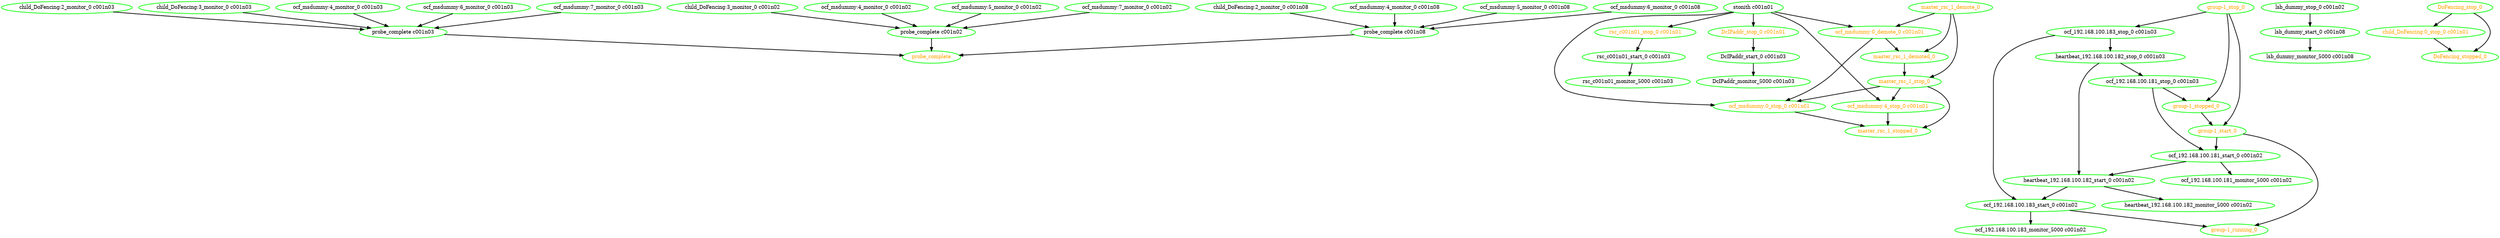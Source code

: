 digraph "g" {
	size = "30,30"
"probe_complete" [ style=bold color="green" fontcolor="orange" ]
"probe_complete c001n03" [ style=bold color="green" fontcolor="black" ]
"child_DoFencing:2_monitor_0 c001n03" [ style=bold color="green" fontcolor="black" ]
"child_DoFencing:3_monitor_0 c001n03" [ style=bold color="green" fontcolor="black" ]
"ocf_msdummy:4_monitor_0 c001n03" [ style=bold color="green" fontcolor="black" ]
"ocf_msdummy:6_monitor_0 c001n03" [ style=bold color="green" fontcolor="black" ]
"ocf_msdummy:7_monitor_0 c001n03" [ style=bold color="green" fontcolor="black" ]
"probe_complete c001n02" [ style=bold color="green" fontcolor="black" ]
"child_DoFencing:3_monitor_0 c001n02" [ style=bold color="green" fontcolor="black" ]
"ocf_msdummy:4_monitor_0 c001n02" [ style=bold color="green" fontcolor="black" ]
"ocf_msdummy:5_monitor_0 c001n02" [ style=bold color="green" fontcolor="black" ]
"ocf_msdummy:7_monitor_0 c001n02" [ style=bold color="green" fontcolor="black" ]
"probe_complete c001n08" [ style=bold color="green" fontcolor="black" ]
"child_DoFencing:2_monitor_0 c001n08" [ style=bold color="green" fontcolor="black" ]
"ocf_msdummy:4_monitor_0 c001n08" [ style=bold color="green" fontcolor="black" ]
"ocf_msdummy:5_monitor_0 c001n08" [ style=bold color="green" fontcolor="black" ]
"ocf_msdummy:6_monitor_0 c001n08" [ style=bold color="green" fontcolor="black" ]
"DcIPaddr_stop_0 c001n01" [ style=bold color="green" fontcolor="orange" ]
"DcIPaddr_start_0 c001n03" [ style=bold color="green" fontcolor="black" ]
"DcIPaddr_monitor_5000 c001n03" [ style=bold color="green" fontcolor="black" ]
"ocf_192.168.100.181_stop_0 c001n03" [ style=bold color="green" fontcolor="black" ]
"ocf_192.168.100.181_start_0 c001n02" [ style=bold color="green" fontcolor="black" ]
"ocf_192.168.100.181_monitor_5000 c001n02" [ style=bold color="green" fontcolor="black" ]
"heartbeat_192.168.100.182_stop_0 c001n03" [ style=bold color="green" fontcolor="black" ]
"heartbeat_192.168.100.182_start_0 c001n02" [ style=bold color="green" fontcolor="black" ]
"heartbeat_192.168.100.182_monitor_5000 c001n02" [ style=bold color="green" fontcolor="black" ]
"ocf_192.168.100.183_stop_0 c001n03" [ style=bold color="green" fontcolor="black" ]
"ocf_192.168.100.183_start_0 c001n02" [ style=bold color="green" fontcolor="black" ]
"ocf_192.168.100.183_monitor_5000 c001n02" [ style=bold color="green" fontcolor="black" ]
"group-1_start_0" [ style=bold color="green" fontcolor="orange" ]
"group-1_running_0" [ style=bold color="green" fontcolor="orange" ]
"group-1_stop_0" [ style=bold color="green" fontcolor="orange" ]
"group-1_stopped_0" [ style=bold color="green" fontcolor="orange" ]
"lsb_dummy_stop_0 c001n02" [ style=bold color="green" fontcolor="black" ]
"lsb_dummy_start_0 c001n08" [ style=bold color="green" fontcolor="black" ]
"lsb_dummy_monitor_5000 c001n08" [ style=bold color="green" fontcolor="black" ]
"rsc_c001n01_stop_0 c001n01" [ style=bold color="green" fontcolor="orange" ]
"rsc_c001n01_start_0 c001n03" [ style=bold color="green" fontcolor="black" ]
"rsc_c001n01_monitor_5000 c001n03" [ style=bold color="green" fontcolor="black" ]
"child_DoFencing:0_stop_0 c001n01" [ style=bold color="green" fontcolor="orange" ]
"DoFencing_stop_0" [ style=bold color="green" fontcolor="orange" ]
"DoFencing_stopped_0" [ style=bold color="green" fontcolor="orange" ]
"ocf_msdummy:0_demote_0 c001n01" [ style=bold color="green" fontcolor="orange" ]
"ocf_msdummy:0_stop_0 c001n01" [ style=bold color="green" fontcolor="orange" ]
"ocf_msdummy:4_stop_0 c001n01" [ style=bold color="green" fontcolor="orange" ]
"master_rsc_1_stop_0" [ style=bold color="green" fontcolor="orange" ]
"master_rsc_1_stopped_0" [ style=bold color="green" fontcolor="orange" ]
"master_rsc_1_demote_0" [ style=bold color="green" fontcolor="orange" ]
"master_rsc_1_demoted_0" [ style=bold color="green" fontcolor="orange" ]
"stonith c001n01" [ style=bold color="green" fontcolor="black" ]
"probe_complete c001n03" -> "probe_complete" [ style = bold]
"probe_complete c001n02" -> "probe_complete" [ style = bold]
"probe_complete c001n08" -> "probe_complete" [ style = bold]
"child_DoFencing:2_monitor_0 c001n03" -> "probe_complete c001n03" [ style = bold]
"child_DoFencing:3_monitor_0 c001n03" -> "probe_complete c001n03" [ style = bold]
"ocf_msdummy:4_monitor_0 c001n03" -> "probe_complete c001n03" [ style = bold]
"ocf_msdummy:6_monitor_0 c001n03" -> "probe_complete c001n03" [ style = bold]
"ocf_msdummy:7_monitor_0 c001n03" -> "probe_complete c001n03" [ style = bold]
"child_DoFencing:3_monitor_0 c001n02" -> "probe_complete c001n02" [ style = bold]
"ocf_msdummy:4_monitor_0 c001n02" -> "probe_complete c001n02" [ style = bold]
"ocf_msdummy:5_monitor_0 c001n02" -> "probe_complete c001n02" [ style = bold]
"ocf_msdummy:7_monitor_0 c001n02" -> "probe_complete c001n02" [ style = bold]
"child_DoFencing:2_monitor_0 c001n08" -> "probe_complete c001n08" [ style = bold]
"ocf_msdummy:4_monitor_0 c001n08" -> "probe_complete c001n08" [ style = bold]
"ocf_msdummy:5_monitor_0 c001n08" -> "probe_complete c001n08" [ style = bold]
"ocf_msdummy:6_monitor_0 c001n08" -> "probe_complete c001n08" [ style = bold]
"stonith c001n01" -> "DcIPaddr_stop_0 c001n01" [ style = bold]
"DcIPaddr_stop_0 c001n01" -> "DcIPaddr_start_0 c001n03" [ style = bold]
"DcIPaddr_start_0 c001n03" -> "DcIPaddr_monitor_5000 c001n03" [ style = bold]
"heartbeat_192.168.100.182_stop_0 c001n03" -> "ocf_192.168.100.181_stop_0 c001n03" [ style = bold]
"ocf_192.168.100.181_stop_0 c001n03" -> "ocf_192.168.100.181_start_0 c001n02" [ style = bold]
"group-1_start_0" -> "ocf_192.168.100.181_start_0 c001n02" [ style = bold]
"ocf_192.168.100.181_start_0 c001n02" -> "ocf_192.168.100.181_monitor_5000 c001n02" [ style = bold]
"ocf_192.168.100.183_stop_0 c001n03" -> "heartbeat_192.168.100.182_stop_0 c001n03" [ style = bold]
"ocf_192.168.100.181_start_0 c001n02" -> "heartbeat_192.168.100.182_start_0 c001n02" [ style = bold]
"heartbeat_192.168.100.182_stop_0 c001n03" -> "heartbeat_192.168.100.182_start_0 c001n02" [ style = bold]
"heartbeat_192.168.100.182_start_0 c001n02" -> "heartbeat_192.168.100.182_monitor_5000 c001n02" [ style = bold]
"group-1_stop_0" -> "ocf_192.168.100.183_stop_0 c001n03" [ style = bold]
"heartbeat_192.168.100.182_start_0 c001n02" -> "ocf_192.168.100.183_start_0 c001n02" [ style = bold]
"ocf_192.168.100.183_stop_0 c001n03" -> "ocf_192.168.100.183_start_0 c001n02" [ style = bold]
"ocf_192.168.100.183_start_0 c001n02" -> "ocf_192.168.100.183_monitor_5000 c001n02" [ style = bold]
"group-1_stop_0" -> "group-1_start_0" [ style = bold]
"group-1_stopped_0" -> "group-1_start_0" [ style = bold]
"ocf_192.168.100.183_start_0 c001n02" -> "group-1_running_0" [ style = bold]
"group-1_start_0" -> "group-1_running_0" [ style = bold]
"ocf_192.168.100.181_stop_0 c001n03" -> "group-1_stopped_0" [ style = bold]
"group-1_stop_0" -> "group-1_stopped_0" [ style = bold]
"lsb_dummy_stop_0 c001n02" -> "lsb_dummy_start_0 c001n08" [ style = bold]
"lsb_dummy_start_0 c001n08" -> "lsb_dummy_monitor_5000 c001n08" [ style = bold]
"stonith c001n01" -> "rsc_c001n01_stop_0 c001n01" [ style = bold]
"rsc_c001n01_stop_0 c001n01" -> "rsc_c001n01_start_0 c001n03" [ style = bold]
"rsc_c001n01_start_0 c001n03" -> "rsc_c001n01_monitor_5000 c001n03" [ style = bold]
"DoFencing_stop_0" -> "child_DoFencing:0_stop_0 c001n01" [ style = bold]
"child_DoFencing:0_stop_0 c001n01" -> "DoFencing_stopped_0" [ style = bold]
"DoFencing_stop_0" -> "DoFencing_stopped_0" [ style = bold]
"master_rsc_1_demote_0" -> "ocf_msdummy:0_demote_0 c001n01" [ style = bold]
"stonith c001n01" -> "ocf_msdummy:0_demote_0 c001n01" [ style = bold]
"ocf_msdummy:0_demote_0 c001n01" -> "ocf_msdummy:0_stop_0 c001n01" [ style = bold]
"master_rsc_1_stop_0" -> "ocf_msdummy:0_stop_0 c001n01" [ style = bold]
"stonith c001n01" -> "ocf_msdummy:0_stop_0 c001n01" [ style = bold]
"master_rsc_1_stop_0" -> "ocf_msdummy:4_stop_0 c001n01" [ style = bold]
"stonith c001n01" -> "ocf_msdummy:4_stop_0 c001n01" [ style = bold]
"master_rsc_1_demote_0" -> "master_rsc_1_stop_0" [ style = bold]
"master_rsc_1_demoted_0" -> "master_rsc_1_stop_0" [ style = bold]
"ocf_msdummy:0_stop_0 c001n01" -> "master_rsc_1_stopped_0" [ style = bold]
"ocf_msdummy:4_stop_0 c001n01" -> "master_rsc_1_stopped_0" [ style = bold]
"master_rsc_1_stop_0" -> "master_rsc_1_stopped_0" [ style = bold]
"ocf_msdummy:0_demote_0 c001n01" -> "master_rsc_1_demoted_0" [ style = bold]
"master_rsc_1_demote_0" -> "master_rsc_1_demoted_0" [ style = bold]
}
